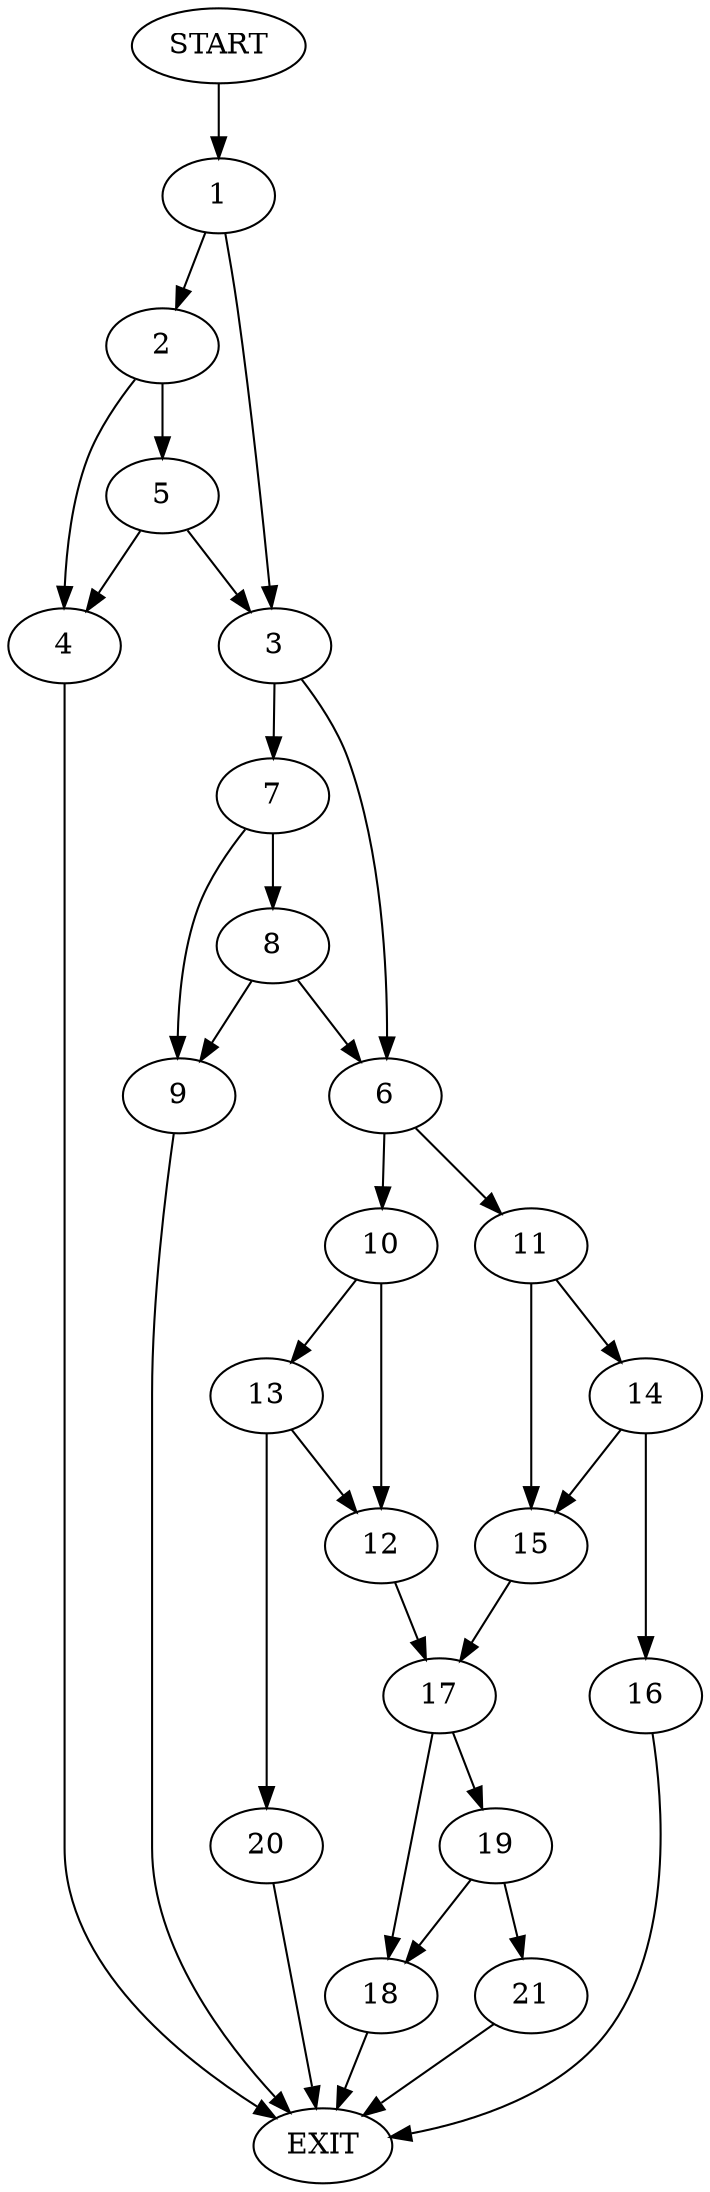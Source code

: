 digraph {
0 [label="START"]
22 [label="EXIT"]
0 -> 1
1 -> 2
1 -> 3
2 -> 4
2 -> 5
3 -> 6
3 -> 7
4 -> 22
5 -> 4
5 -> 3
7 -> 8
7 -> 9
6 -> 10
6 -> 11
9 -> 22
8 -> 9
8 -> 6
10 -> 12
10 -> 13
11 -> 14
11 -> 15
14 -> 16
14 -> 15
15 -> 17
16 -> 22
17 -> 18
17 -> 19
13 -> 12
13 -> 20
12 -> 17
20 -> 22
18 -> 22
19 -> 18
19 -> 21
21 -> 22
}
